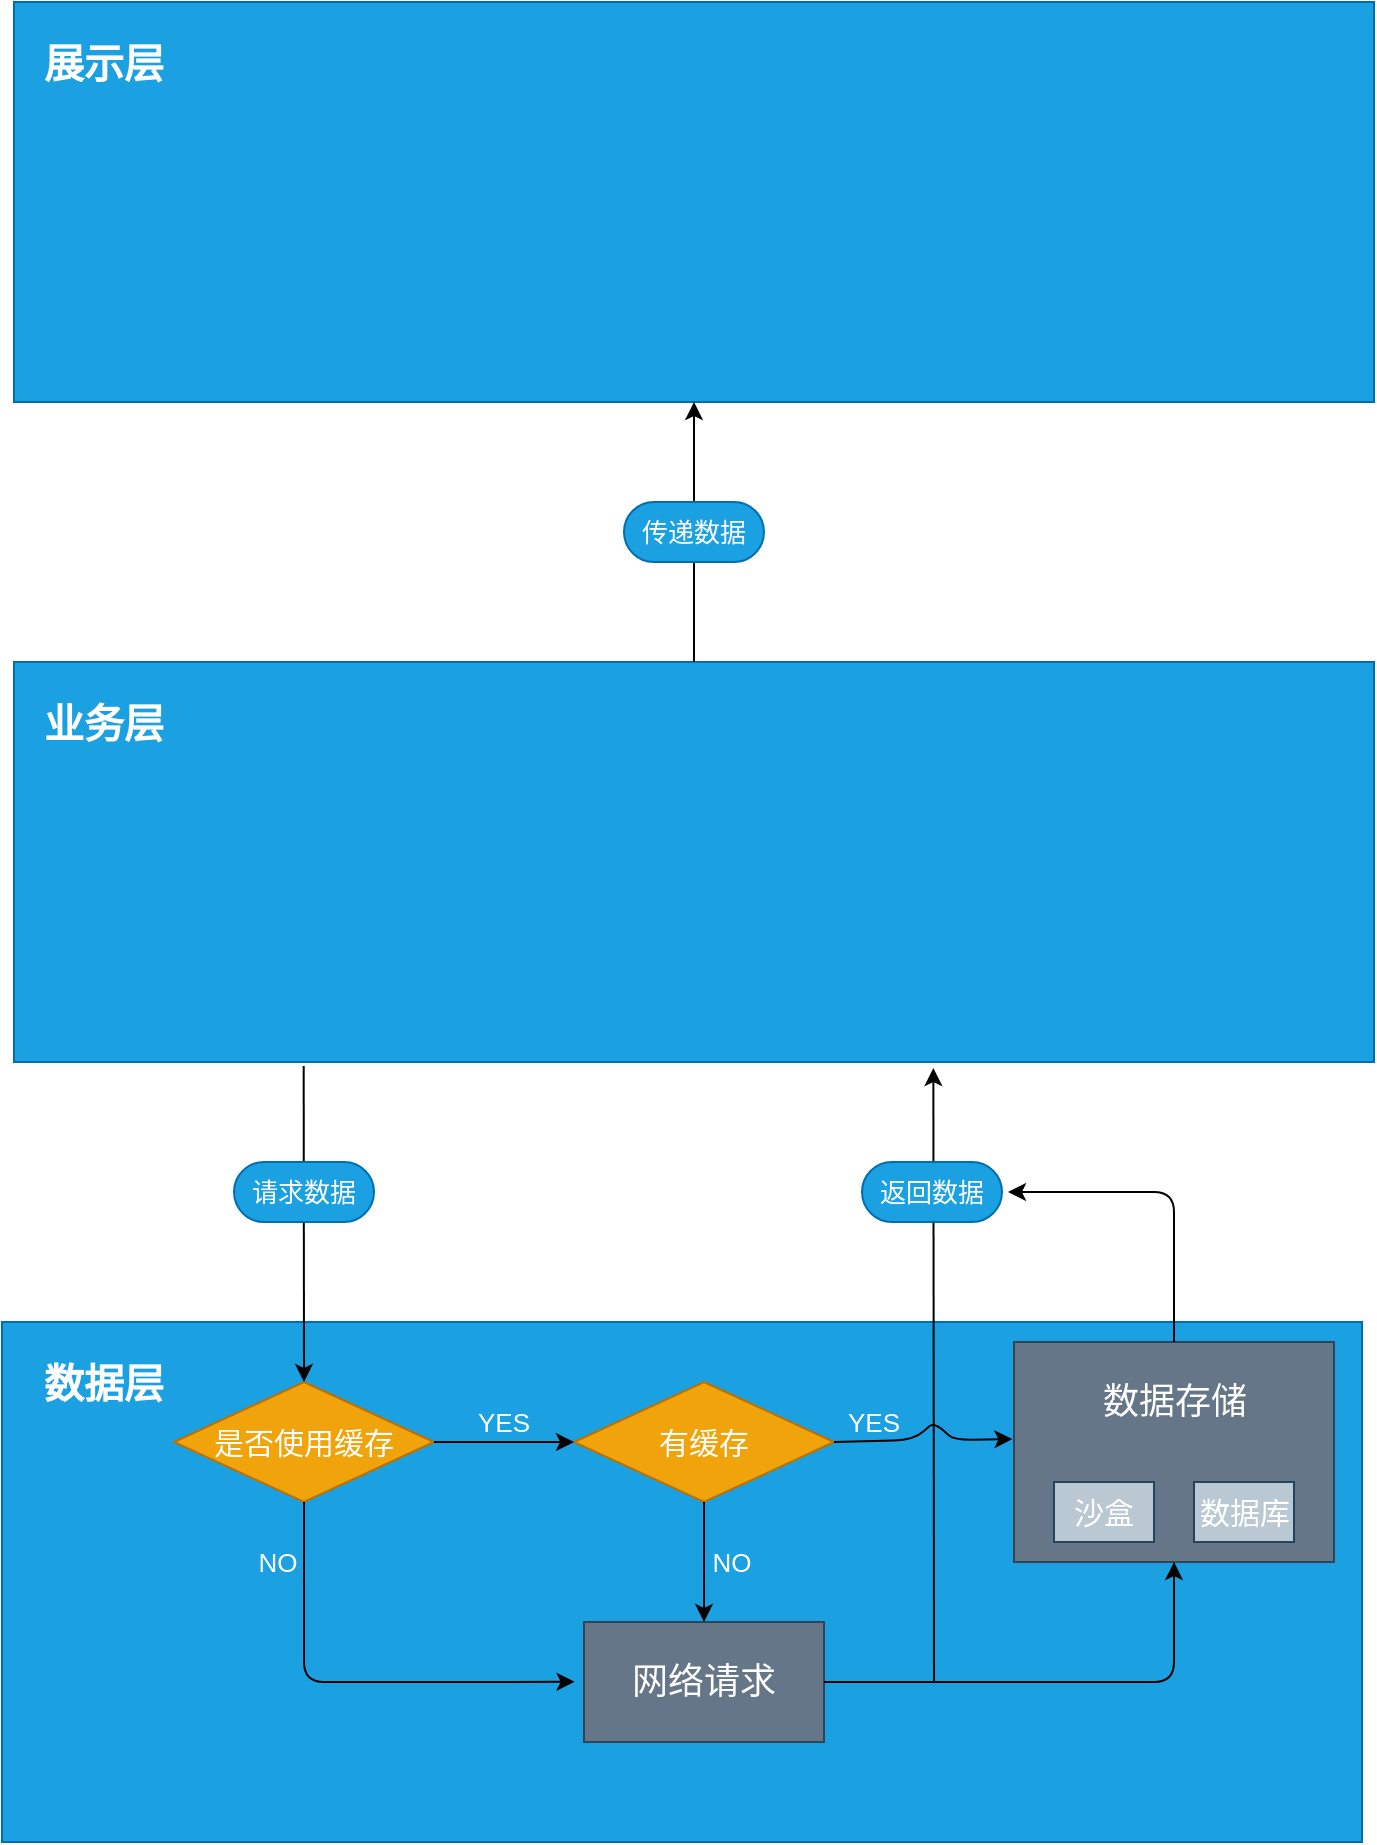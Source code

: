<mxfile version="14.5.8" type="github">
  <diagram id="tvBMbFpT31evSggDGeiL" name="Page-1">
    <mxGraphModel dx="867" dy="598" grid="1" gridSize="10" guides="1" tooltips="1" connect="1" arrows="1" fold="1" page="1" pageScale="1" pageWidth="827" pageHeight="1169" math="0" shadow="0">
      <root>
        <mxCell id="0" />
        <mxCell id="1" parent="0" />
        <mxCell id="vjG5bbd1AfI4QEYU4cQt-1" value="" style="rounded=0;whiteSpace=wrap;html=1;fillColor=#1ba1e2;strokeColor=#006EAF;fontColor=#ffffff;" vertex="1" parent="1">
          <mxGeometry x="80" y="40" width="680" height="200" as="geometry" />
        </mxCell>
        <mxCell id="vjG5bbd1AfI4QEYU4cQt-3" value="展示层" style="text;html=1;strokeColor=none;fillColor=none;align=center;verticalAlign=middle;whiteSpace=wrap;rounded=0;fontSize=20;fontColor=#FFFFFF;fontStyle=1" vertex="1" parent="1">
          <mxGeometry x="90" y="60" width="70" height="20" as="geometry" />
        </mxCell>
        <mxCell id="vjG5bbd1AfI4QEYU4cQt-4" value="" style="rounded=0;whiteSpace=wrap;html=1;fillColor=#1ba1e2;strokeColor=#006EAF;fontColor=#ffffff;" vertex="1" parent="1">
          <mxGeometry x="80" y="370" width="680" height="200" as="geometry" />
        </mxCell>
        <mxCell id="vjG5bbd1AfI4QEYU4cQt-5" value="" style="endArrow=classic;html=1;fontSize=18;fontColor=#FFFFFF;entryX=0.5;entryY=1;entryDx=0;entryDy=0;exitX=0.5;exitY=0;exitDx=0;exitDy=0;" edge="1" parent="1" source="vjG5bbd1AfI4QEYU4cQt-4" target="vjG5bbd1AfI4QEYU4cQt-1">
          <mxGeometry width="50" height="50" relative="1" as="geometry">
            <mxPoint x="420" y="360" as="sourcePoint" />
            <mxPoint x="380" y="300" as="targetPoint" />
          </mxGeometry>
        </mxCell>
        <mxCell id="vjG5bbd1AfI4QEYU4cQt-17" value="&lt;div&gt;业务层&lt;/div&gt;" style="text;html=1;strokeColor=none;fillColor=none;align=center;verticalAlign=middle;whiteSpace=wrap;rounded=0;fontSize=20;fontColor=#FFFFFF;fontStyle=1" vertex="1" parent="1">
          <mxGeometry x="90" y="390" width="70" height="20" as="geometry" />
        </mxCell>
        <mxCell id="vjG5bbd1AfI4QEYU4cQt-21" value="" style="rounded=0;whiteSpace=wrap;html=1;fillColor=#1ba1e2;strokeColor=#006EAF;fontColor=#ffffff;" vertex="1" parent="1">
          <mxGeometry x="74" y="700" width="680" height="260" as="geometry" />
        </mxCell>
        <mxCell id="vjG5bbd1AfI4QEYU4cQt-23" value="数据层" style="text;html=1;strokeColor=none;fillColor=none;align=center;verticalAlign=middle;whiteSpace=wrap;rounded=0;fontSize=20;fontColor=#FFFFFF;fontStyle=1" vertex="1" parent="1">
          <mxGeometry x="90" y="720" width="70" height="20" as="geometry" />
        </mxCell>
        <mxCell id="vjG5bbd1AfI4QEYU4cQt-24" value="" style="rhombus;whiteSpace=wrap;html=1;fontSize=20;fillColor=#f0a30a;strokeColor=#BD7000;fontColor=#ffffff;" vertex="1" parent="1">
          <mxGeometry x="160" y="730" width="130" height="60" as="geometry" />
        </mxCell>
        <mxCell id="vjG5bbd1AfI4QEYU4cQt-25" value="是否使用缓存" style="text;html=1;strokeColor=none;fillColor=none;align=center;verticalAlign=middle;whiteSpace=wrap;rounded=0;fontSize=15;fontColor=#FFFFFF;" vertex="1" parent="1">
          <mxGeometry x="170" y="750" width="110" height="20" as="geometry" />
        </mxCell>
        <mxCell id="vjG5bbd1AfI4QEYU4cQt-26" value="" style="rhombus;whiteSpace=wrap;html=1;fontSize=20;fillColor=#f0a30a;strokeColor=#BD7000;fontColor=#ffffff;" vertex="1" parent="1">
          <mxGeometry x="360" y="730" width="130" height="60" as="geometry" />
        </mxCell>
        <mxCell id="vjG5bbd1AfI4QEYU4cQt-28" value="" style="rounded=0;whiteSpace=wrap;html=1;fontSize=15;fontColor=#ffffff;fillColor=#647687;strokeColor=#314354;" vertex="1" parent="1">
          <mxGeometry x="580" y="710" width="160" height="110" as="geometry" />
        </mxCell>
        <mxCell id="vjG5bbd1AfI4QEYU4cQt-29" value="&lt;div&gt;有缓存&lt;/div&gt;" style="text;html=1;strokeColor=none;fillColor=none;align=center;verticalAlign=middle;whiteSpace=wrap;rounded=0;fontSize=15;fontColor=#FFFFFF;" vertex="1" parent="1">
          <mxGeometry x="370" y="750" width="110" height="20" as="geometry" />
        </mxCell>
        <mxCell id="vjG5bbd1AfI4QEYU4cQt-30" value="" style="endArrow=classic;html=1;fontSize=12;fontColor=#FFFFFF;entryX=0.5;entryY=0;entryDx=0;entryDy=0;exitX=0.213;exitY=1.01;exitDx=0;exitDy=0;exitPerimeter=0;" edge="1" parent="1" source="vjG5bbd1AfI4QEYU4cQt-4" target="vjG5bbd1AfI4QEYU4cQt-24">
          <mxGeometry width="50" height="50" relative="1" as="geometry">
            <mxPoint x="340" y="720" as="sourcePoint" />
            <mxPoint x="390" y="670" as="targetPoint" />
          </mxGeometry>
        </mxCell>
        <mxCell id="vjG5bbd1AfI4QEYU4cQt-31" value="" style="endArrow=classic;html=1;fontSize=12;fontColor=#FFFFFF;exitX=1;exitY=0.5;exitDx=0;exitDy=0;entryX=0;entryY=0.5;entryDx=0;entryDy=0;" edge="1" parent="1" source="vjG5bbd1AfI4QEYU4cQt-24" target="vjG5bbd1AfI4QEYU4cQt-26">
          <mxGeometry width="50" height="50" relative="1" as="geometry">
            <mxPoint x="340" y="720" as="sourcePoint" />
            <mxPoint x="390" y="670" as="targetPoint" />
          </mxGeometry>
        </mxCell>
        <mxCell id="vjG5bbd1AfI4QEYU4cQt-32" value="" style="rounded=0;whiteSpace=wrap;html=1;fontSize=12;fontColor=#ffffff;fillColor=#647687;strokeColor=#314354;" vertex="1" parent="1">
          <mxGeometry x="365" y="850" width="120" height="60" as="geometry" />
        </mxCell>
        <mxCell id="vjG5bbd1AfI4QEYU4cQt-33" value="网络请求" style="text;html=1;strokeColor=none;fillColor=none;align=center;verticalAlign=middle;whiteSpace=wrap;rounded=0;fontSize=18;fontColor=#FFFFFF;" vertex="1" parent="1">
          <mxGeometry x="370" y="870" width="110" height="20" as="geometry" />
        </mxCell>
        <mxCell id="vjG5bbd1AfI4QEYU4cQt-34" value="" style="endArrow=classic;html=1;fontSize=18;fontColor=#FFFFFF;exitX=0.5;exitY=1;exitDx=0;exitDy=0;entryX=0.5;entryY=0;entryDx=0;entryDy=0;" edge="1" parent="1" source="vjG5bbd1AfI4QEYU4cQt-26" target="vjG5bbd1AfI4QEYU4cQt-32">
          <mxGeometry width="50" height="50" relative="1" as="geometry">
            <mxPoint x="340" y="720" as="sourcePoint" />
            <mxPoint x="390" y="670" as="targetPoint" />
          </mxGeometry>
        </mxCell>
        <mxCell id="vjG5bbd1AfI4QEYU4cQt-36" value="" style="endArrow=classic;html=1;fontSize=18;fontColor=#FFFFFF;entryX=0.421;entryY=0.692;entryDx=0;entryDy=0;entryPerimeter=0;exitX=0.5;exitY=1;exitDx=0;exitDy=0;" edge="1" parent="1" source="vjG5bbd1AfI4QEYU4cQt-24" target="vjG5bbd1AfI4QEYU4cQt-21">
          <mxGeometry width="50" height="50" relative="1" as="geometry">
            <mxPoint x="230" y="790" as="sourcePoint" />
            <mxPoint x="390" y="670" as="targetPoint" />
            <Array as="points">
              <mxPoint x="225" y="880" />
            </Array>
          </mxGeometry>
        </mxCell>
        <mxCell id="vjG5bbd1AfI4QEYU4cQt-37" value="" style="endArrow=classic;html=1;fontSize=18;fontColor=#FFFFFF;exitX=1;exitY=0.5;exitDx=0;exitDy=0;entryX=0.5;entryY=1;entryDx=0;entryDy=0;" edge="1" parent="1" source="vjG5bbd1AfI4QEYU4cQt-32" target="vjG5bbd1AfI4QEYU4cQt-28">
          <mxGeometry width="50" height="50" relative="1" as="geometry">
            <mxPoint x="340" y="720" as="sourcePoint" />
            <mxPoint x="390" y="670" as="targetPoint" />
            <Array as="points">
              <mxPoint x="660" y="880" />
            </Array>
          </mxGeometry>
        </mxCell>
        <mxCell id="vjG5bbd1AfI4QEYU4cQt-38" value="" style="endArrow=classic;html=1;fontSize=18;fontColor=#FFFFFF;entryX=0.676;entryY=1.015;entryDx=0;entryDy=0;entryPerimeter=0;" edge="1" parent="1" target="vjG5bbd1AfI4QEYU4cQt-4">
          <mxGeometry width="50" height="50" relative="1" as="geometry">
            <mxPoint x="540" y="880" as="sourcePoint" />
            <mxPoint x="390" y="670" as="targetPoint" />
          </mxGeometry>
        </mxCell>
        <mxCell id="vjG5bbd1AfI4QEYU4cQt-44" value="" style="rounded=1;whiteSpace=wrap;html=1;fontSize=18;fontColor=#ffffff;arcSize=50;fillColor=#1ba1e2;strokeColor=#006EAF;" vertex="1" parent="1">
          <mxGeometry x="385" y="290" width="70" height="30" as="geometry" />
        </mxCell>
        <mxCell id="vjG5bbd1AfI4QEYU4cQt-46" value="传递数据" style="text;html=1;strokeColor=none;fillColor=none;align=center;verticalAlign=middle;whiteSpace=wrap;rounded=0;fontSize=13;fontColor=#FFFFFF;" vertex="1" parent="1">
          <mxGeometry x="382" y="295" width="76" height="20" as="geometry" />
        </mxCell>
        <mxCell id="vjG5bbd1AfI4QEYU4cQt-48" value="" style="rounded=1;whiteSpace=wrap;html=1;fontSize=18;fontColor=#ffffff;arcSize=50;fillColor=#1ba1e2;strokeColor=#006EAF;" vertex="1" parent="1">
          <mxGeometry x="190" y="620" width="70" height="30" as="geometry" />
        </mxCell>
        <mxCell id="vjG5bbd1AfI4QEYU4cQt-49" value="" style="rounded=1;whiteSpace=wrap;html=1;fontSize=18;fontColor=#ffffff;arcSize=50;fillColor=#1ba1e2;strokeColor=#006EAF;" vertex="1" parent="1">
          <mxGeometry x="504" y="620" width="70" height="30" as="geometry" />
        </mxCell>
        <mxCell id="vjG5bbd1AfI4QEYU4cQt-50" value="请求数据" style="text;html=1;strokeColor=none;fillColor=none;align=center;verticalAlign=middle;whiteSpace=wrap;rounded=0;fontSize=13;fontColor=#FFFFFF;" vertex="1" parent="1">
          <mxGeometry x="187" y="625" width="76" height="20" as="geometry" />
        </mxCell>
        <mxCell id="vjG5bbd1AfI4QEYU4cQt-51" value="&lt;div&gt;返回数据&lt;/div&gt;" style="text;html=1;strokeColor=none;fillColor=none;align=center;verticalAlign=middle;whiteSpace=wrap;rounded=0;fontSize=13;fontColor=#FFFFFF;" vertex="1" parent="1">
          <mxGeometry x="501" y="625" width="76" height="20" as="geometry" />
        </mxCell>
        <mxCell id="vjG5bbd1AfI4QEYU4cQt-52" value="&lt;div&gt;YES&lt;/div&gt;" style="text;html=1;strokeColor=none;fillColor=none;align=center;verticalAlign=middle;whiteSpace=wrap;rounded=0;fontSize=13;fontColor=#FFFFFF;" vertex="1" parent="1">
          <mxGeometry x="300" y="740" width="50" height="20" as="geometry" />
        </mxCell>
        <mxCell id="vjG5bbd1AfI4QEYU4cQt-53" value="NO" style="text;html=1;strokeColor=none;fillColor=none;align=center;verticalAlign=middle;whiteSpace=wrap;rounded=0;fontSize=13;fontColor=#FFFFFF;" vertex="1" parent="1">
          <mxGeometry x="187" y="810" width="50" height="20" as="geometry" />
        </mxCell>
        <mxCell id="vjG5bbd1AfI4QEYU4cQt-54" value="NO" style="text;html=1;strokeColor=none;fillColor=none;align=center;verticalAlign=middle;whiteSpace=wrap;rounded=0;fontSize=13;fontColor=#FFFFFF;" vertex="1" parent="1">
          <mxGeometry x="414" y="810" width="50" height="20" as="geometry" />
        </mxCell>
        <mxCell id="vjG5bbd1AfI4QEYU4cQt-58" value="" style="endArrow=classic;html=1;fontSize=13;fontColor=#FFFFFF;exitX=1;exitY=0.5;exitDx=0;exitDy=0;verticalAlign=bottom;entryX=-0.005;entryY=0.441;entryDx=0;entryDy=0;entryPerimeter=0;" edge="1" parent="1" source="vjG5bbd1AfI4QEYU4cQt-26" target="vjG5bbd1AfI4QEYU4cQt-28">
          <mxGeometry relative="1" as="geometry">
            <mxPoint x="500" y="760" as="sourcePoint" />
            <mxPoint x="580" y="760" as="targetPoint" />
            <Array as="points">
              <mxPoint x="530" y="759" />
              <mxPoint x="540" y="750" />
              <mxPoint x="550" y="759" />
            </Array>
          </mxGeometry>
        </mxCell>
        <mxCell id="vjG5bbd1AfI4QEYU4cQt-60" value="&lt;div&gt;YES&lt;/div&gt;" style="text;html=1;strokeColor=none;fillColor=none;align=center;verticalAlign=middle;whiteSpace=wrap;rounded=0;fontSize=13;fontColor=#FFFFFF;" vertex="1" parent="1">
          <mxGeometry x="485" y="740" width="50" height="20" as="geometry" />
        </mxCell>
        <mxCell id="vjG5bbd1AfI4QEYU4cQt-61" value="数据存储" style="text;html=1;strokeColor=none;fillColor=none;align=center;verticalAlign=middle;whiteSpace=wrap;rounded=0;fontSize=18;fontColor=#FFFFFF;" vertex="1" parent="1">
          <mxGeometry x="622.5" y="730" width="75" height="20" as="geometry" />
        </mxCell>
        <mxCell id="vjG5bbd1AfI4QEYU4cQt-62" value="" style="endArrow=classic;html=1;fontSize=15;fontColor=#FFFFFF;exitX=0.5;exitY=0;exitDx=0;exitDy=0;" edge="1" parent="1" source="vjG5bbd1AfI4QEYU4cQt-28">
          <mxGeometry width="50" height="50" relative="1" as="geometry">
            <mxPoint x="600" y="660" as="sourcePoint" />
            <mxPoint x="577" y="635" as="targetPoint" />
            <Array as="points">
              <mxPoint x="660" y="635" />
            </Array>
          </mxGeometry>
        </mxCell>
        <mxCell id="vjG5bbd1AfI4QEYU4cQt-64" value="" style="rounded=0;whiteSpace=wrap;html=1;labelBackgroundColor=#999999;fontSize=15;fillColor=#bac8d3;strokeColor=#23445d;" vertex="1" parent="1">
          <mxGeometry x="600" y="780" width="50" height="30" as="geometry" />
        </mxCell>
        <mxCell id="vjG5bbd1AfI4QEYU4cQt-65" value="" style="rounded=0;whiteSpace=wrap;html=1;labelBackgroundColor=#999999;fontSize=15;fillColor=#bac8d3;strokeColor=#23445d;" vertex="1" parent="1">
          <mxGeometry x="670" y="780" width="50" height="30" as="geometry" />
        </mxCell>
        <mxCell id="vjG5bbd1AfI4QEYU4cQt-66" value="&lt;div&gt;沙盒&lt;/div&gt;" style="text;html=1;strokeColor=none;fillColor=none;align=center;verticalAlign=middle;whiteSpace=wrap;rounded=0;labelBackgroundColor=none;fontSize=15;fontColor=#FFFFFF;" vertex="1" parent="1">
          <mxGeometry x="605" y="785" width="40" height="20" as="geometry" />
        </mxCell>
        <mxCell id="vjG5bbd1AfI4QEYU4cQt-68" value="数据库" style="text;html=1;strokeColor=none;fillColor=none;align=center;verticalAlign=middle;whiteSpace=wrap;rounded=0;labelBackgroundColor=none;fontSize=15;fontColor=#FFFFFF;" vertex="1" parent="1">
          <mxGeometry x="667.5" y="785" width="55" height="20" as="geometry" />
        </mxCell>
      </root>
    </mxGraphModel>
  </diagram>
</mxfile>
